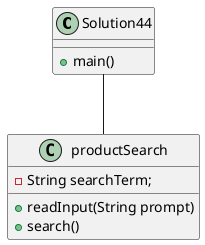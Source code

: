 @startuml
'https://plantuml.com/sequence-diagram

class Solution44{
	+main()
	' holder  = 0
	'productSearch pS = new productSearch()
	'while loop
	'pS.readNames("What is the products name? ")
	'holder = 'pS.search()
}


class productSearch {
	-String searchTerm;
	+readInput(String prompt)
	+search()
}

Solution44 -- productSearch
@enduml